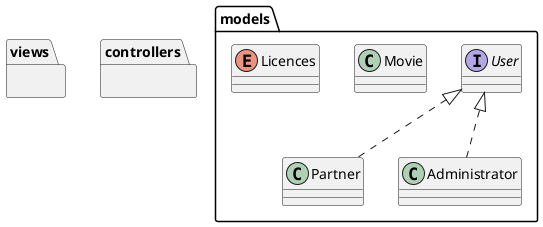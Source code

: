@startuml

package models {
    interface User
    class Partner implements User
    class Administrator implements User
    class Movie
    enum Licences
}

package views {

}

package controllers {

}

@enduml